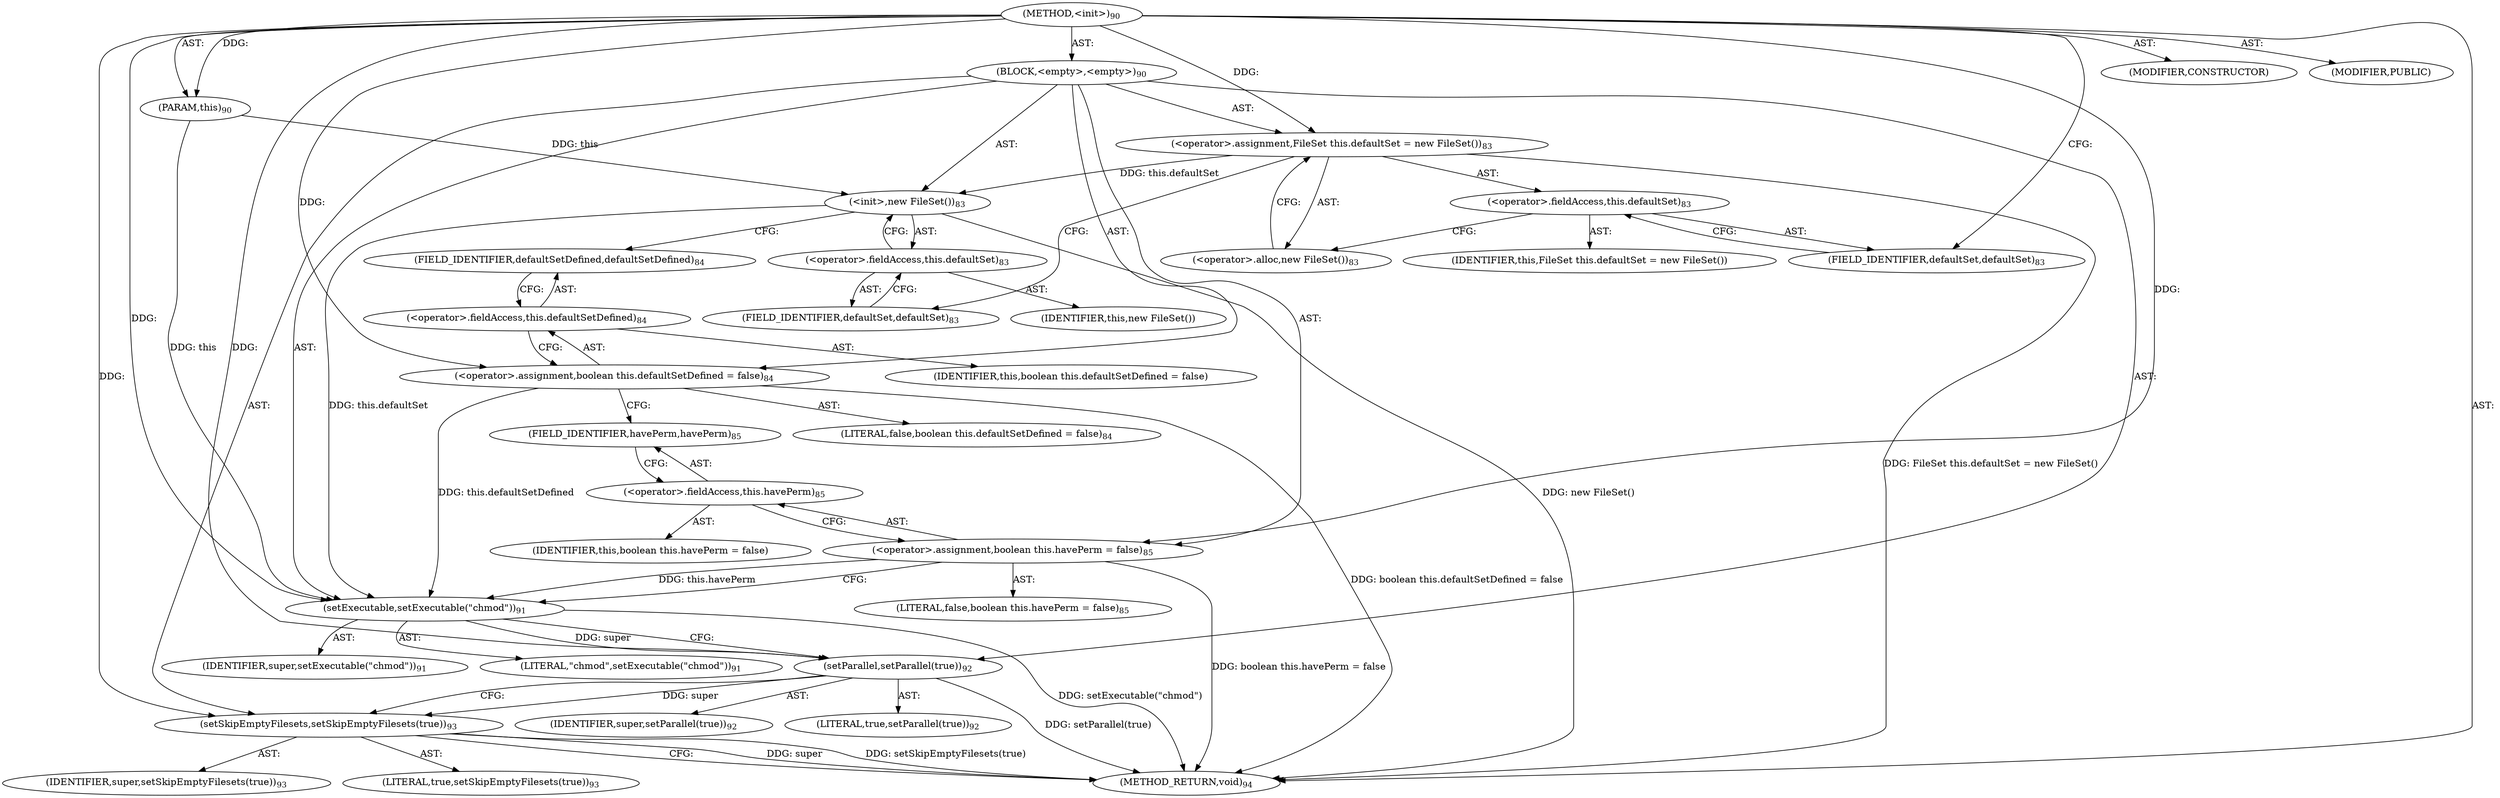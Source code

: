 digraph "&lt;init&gt;" {  
"111669149696" [label = <(METHOD,&lt;init&gt;)<SUB>90</SUB>> ]
"115964117000" [label = <(PARAM,this)<SUB>90</SUB>> ]
"25769803776" [label = <(BLOCK,&lt;empty&gt;,&lt;empty&gt;)<SUB>90</SUB>> ]
"30064771072" [label = <(&lt;operator&gt;.assignment,FileSet this.defaultSet = new FileSet())<SUB>83</SUB>> ]
"30064771073" [label = <(&lt;operator&gt;.fieldAccess,this.defaultSet)<SUB>83</SUB>> ]
"68719476757" [label = <(IDENTIFIER,this,FileSet this.defaultSet = new FileSet())> ]
"55834574848" [label = <(FIELD_IDENTIFIER,defaultSet,defaultSet)<SUB>83</SUB>> ]
"30064771074" [label = <(&lt;operator&gt;.alloc,new FileSet())<SUB>83</SUB>> ]
"30064771075" [label = <(&lt;init&gt;,new FileSet())<SUB>83</SUB>> ]
"30064771076" [label = <(&lt;operator&gt;.fieldAccess,this.defaultSet)<SUB>83</SUB>> ]
"68719476758" [label = <(IDENTIFIER,this,new FileSet())> ]
"55834574849" [label = <(FIELD_IDENTIFIER,defaultSet,defaultSet)<SUB>83</SUB>> ]
"30064771077" [label = <(&lt;operator&gt;.assignment,boolean this.defaultSetDefined = false)<SUB>84</SUB>> ]
"30064771078" [label = <(&lt;operator&gt;.fieldAccess,this.defaultSetDefined)<SUB>84</SUB>> ]
"68719476759" [label = <(IDENTIFIER,this,boolean this.defaultSetDefined = false)> ]
"55834574850" [label = <(FIELD_IDENTIFIER,defaultSetDefined,defaultSetDefined)<SUB>84</SUB>> ]
"90194313216" [label = <(LITERAL,false,boolean this.defaultSetDefined = false)<SUB>84</SUB>> ]
"30064771079" [label = <(&lt;operator&gt;.assignment,boolean this.havePerm = false)<SUB>85</SUB>> ]
"30064771080" [label = <(&lt;operator&gt;.fieldAccess,this.havePerm)<SUB>85</SUB>> ]
"68719476760" [label = <(IDENTIFIER,this,boolean this.havePerm = false)> ]
"55834574851" [label = <(FIELD_IDENTIFIER,havePerm,havePerm)<SUB>85</SUB>> ]
"90194313217" [label = <(LITERAL,false,boolean this.havePerm = false)<SUB>85</SUB>> ]
"30064771081" [label = <(setExecutable,setExecutable(&quot;chmod&quot;))<SUB>91</SUB>> ]
"68719476761" [label = <(IDENTIFIER,super,setExecutable(&quot;chmod&quot;))<SUB>91</SUB>> ]
"90194313218" [label = <(LITERAL,&quot;chmod&quot;,setExecutable(&quot;chmod&quot;))<SUB>91</SUB>> ]
"30064771082" [label = <(setParallel,setParallel(true))<SUB>92</SUB>> ]
"68719476762" [label = <(IDENTIFIER,super,setParallel(true))<SUB>92</SUB>> ]
"90194313219" [label = <(LITERAL,true,setParallel(true))<SUB>92</SUB>> ]
"30064771083" [label = <(setSkipEmptyFilesets,setSkipEmptyFilesets(true))<SUB>93</SUB>> ]
"68719476763" [label = <(IDENTIFIER,super,setSkipEmptyFilesets(true))<SUB>93</SUB>> ]
"90194313220" [label = <(LITERAL,true,setSkipEmptyFilesets(true))<SUB>93</SUB>> ]
"133143986179" [label = <(MODIFIER,CONSTRUCTOR)> ]
"133143986180" [label = <(MODIFIER,PUBLIC)> ]
"128849018880" [label = <(METHOD_RETURN,void)<SUB>94</SUB>> ]
  "111669149696" -> "115964117000"  [ label = "AST: "] 
  "111669149696" -> "25769803776"  [ label = "AST: "] 
  "111669149696" -> "133143986179"  [ label = "AST: "] 
  "111669149696" -> "133143986180"  [ label = "AST: "] 
  "111669149696" -> "128849018880"  [ label = "AST: "] 
  "25769803776" -> "30064771072"  [ label = "AST: "] 
  "25769803776" -> "30064771075"  [ label = "AST: "] 
  "25769803776" -> "30064771077"  [ label = "AST: "] 
  "25769803776" -> "30064771079"  [ label = "AST: "] 
  "25769803776" -> "30064771081"  [ label = "AST: "] 
  "25769803776" -> "30064771082"  [ label = "AST: "] 
  "25769803776" -> "30064771083"  [ label = "AST: "] 
  "30064771072" -> "30064771073"  [ label = "AST: "] 
  "30064771072" -> "30064771074"  [ label = "AST: "] 
  "30064771073" -> "68719476757"  [ label = "AST: "] 
  "30064771073" -> "55834574848"  [ label = "AST: "] 
  "30064771075" -> "30064771076"  [ label = "AST: "] 
  "30064771076" -> "68719476758"  [ label = "AST: "] 
  "30064771076" -> "55834574849"  [ label = "AST: "] 
  "30064771077" -> "30064771078"  [ label = "AST: "] 
  "30064771077" -> "90194313216"  [ label = "AST: "] 
  "30064771078" -> "68719476759"  [ label = "AST: "] 
  "30064771078" -> "55834574850"  [ label = "AST: "] 
  "30064771079" -> "30064771080"  [ label = "AST: "] 
  "30064771079" -> "90194313217"  [ label = "AST: "] 
  "30064771080" -> "68719476760"  [ label = "AST: "] 
  "30064771080" -> "55834574851"  [ label = "AST: "] 
  "30064771081" -> "68719476761"  [ label = "AST: "] 
  "30064771081" -> "90194313218"  [ label = "AST: "] 
  "30064771082" -> "68719476762"  [ label = "AST: "] 
  "30064771082" -> "90194313219"  [ label = "AST: "] 
  "30064771083" -> "68719476763"  [ label = "AST: "] 
  "30064771083" -> "90194313220"  [ label = "AST: "] 
  "30064771072" -> "55834574849"  [ label = "CFG: "] 
  "30064771075" -> "55834574850"  [ label = "CFG: "] 
  "30064771077" -> "55834574851"  [ label = "CFG: "] 
  "30064771079" -> "30064771081"  [ label = "CFG: "] 
  "30064771081" -> "30064771082"  [ label = "CFG: "] 
  "30064771082" -> "30064771083"  [ label = "CFG: "] 
  "30064771083" -> "128849018880"  [ label = "CFG: "] 
  "30064771073" -> "30064771074"  [ label = "CFG: "] 
  "30064771074" -> "30064771072"  [ label = "CFG: "] 
  "30064771076" -> "30064771075"  [ label = "CFG: "] 
  "30064771078" -> "30064771077"  [ label = "CFG: "] 
  "30064771080" -> "30064771079"  [ label = "CFG: "] 
  "55834574848" -> "30064771073"  [ label = "CFG: "] 
  "55834574849" -> "30064771076"  [ label = "CFG: "] 
  "55834574850" -> "30064771078"  [ label = "CFG: "] 
  "55834574851" -> "30064771080"  [ label = "CFG: "] 
  "111669149696" -> "55834574848"  [ label = "CFG: "] 
  "30064771072" -> "128849018880"  [ label = "DDG: FileSet this.defaultSet = new FileSet()"] 
  "30064771075" -> "128849018880"  [ label = "DDG: new FileSet()"] 
  "30064771077" -> "128849018880"  [ label = "DDG: boolean this.defaultSetDefined = false"] 
  "30064771079" -> "128849018880"  [ label = "DDG: boolean this.havePerm = false"] 
  "30064771081" -> "128849018880"  [ label = "DDG: setExecutable(&quot;chmod&quot;)"] 
  "30064771082" -> "128849018880"  [ label = "DDG: setParallel(true)"] 
  "30064771083" -> "128849018880"  [ label = "DDG: super"] 
  "30064771083" -> "128849018880"  [ label = "DDG: setSkipEmptyFilesets(true)"] 
  "111669149696" -> "115964117000"  [ label = "DDG: "] 
  "111669149696" -> "30064771072"  [ label = "DDG: "] 
  "111669149696" -> "30064771077"  [ label = "DDG: "] 
  "111669149696" -> "30064771079"  [ label = "DDG: "] 
  "115964117000" -> "30064771075"  [ label = "DDG: this"] 
  "30064771072" -> "30064771075"  [ label = "DDG: this.defaultSet"] 
  "115964117000" -> "30064771081"  [ label = "DDG: this"] 
  "30064771075" -> "30064771081"  [ label = "DDG: this.defaultSet"] 
  "30064771077" -> "30064771081"  [ label = "DDG: this.defaultSetDefined"] 
  "30064771079" -> "30064771081"  [ label = "DDG: this.havePerm"] 
  "111669149696" -> "30064771081"  [ label = "DDG: "] 
  "30064771081" -> "30064771082"  [ label = "DDG: super"] 
  "111669149696" -> "30064771082"  [ label = "DDG: "] 
  "30064771082" -> "30064771083"  [ label = "DDG: super"] 
  "111669149696" -> "30064771083"  [ label = "DDG: "] 
}

